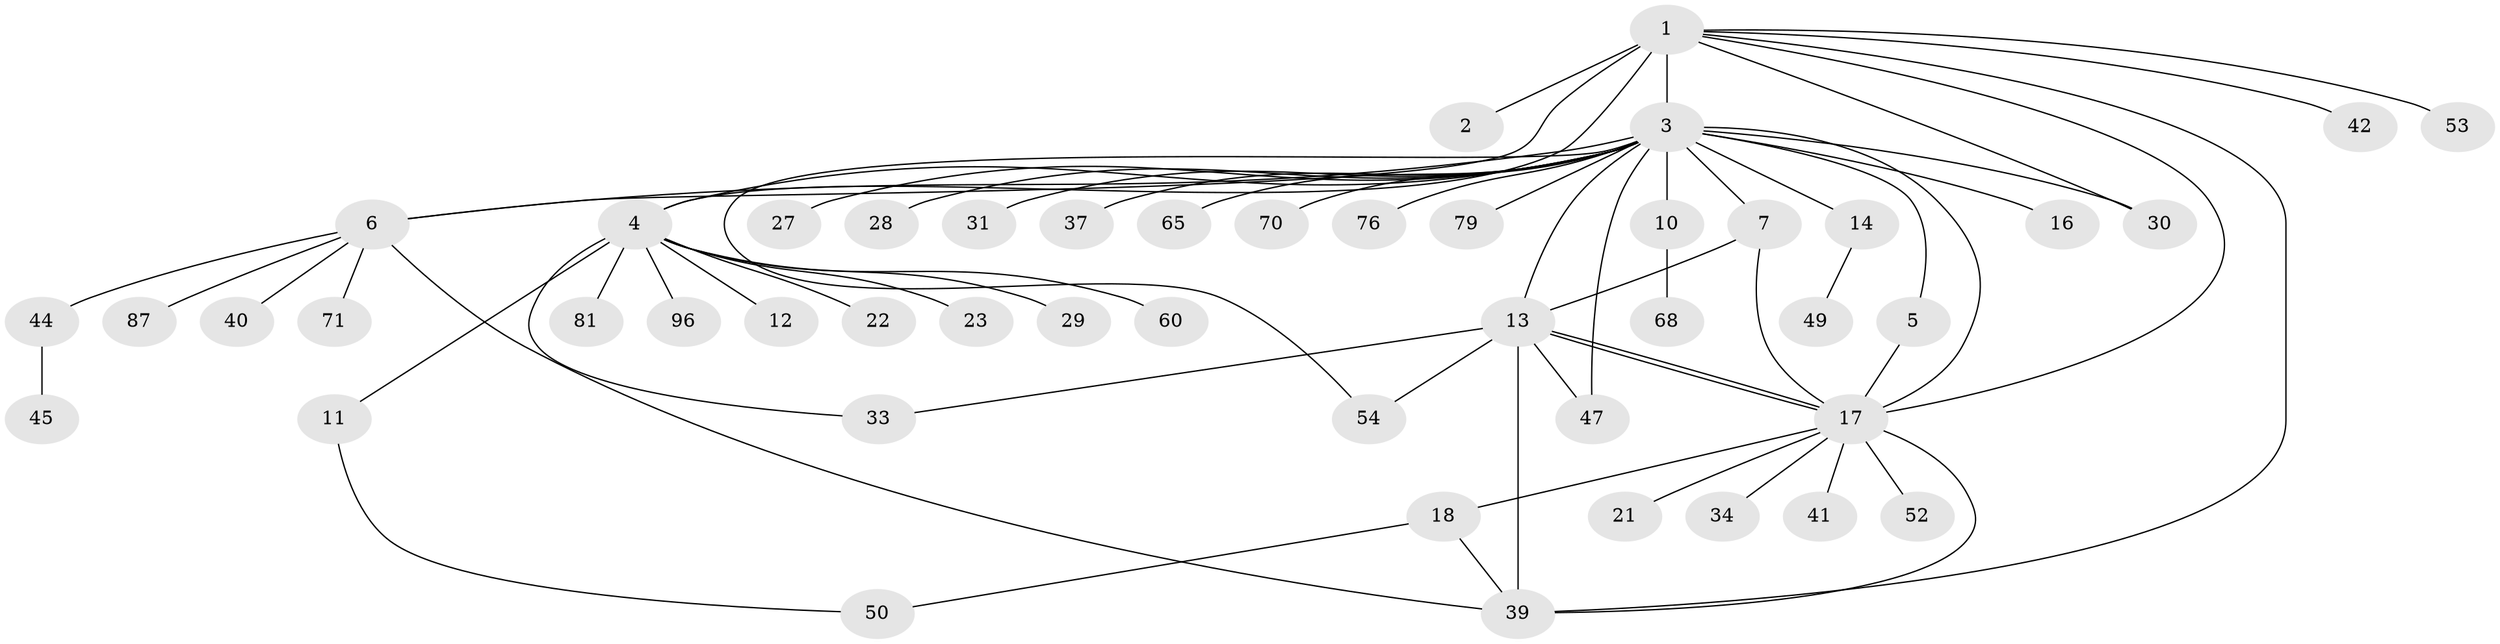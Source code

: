 // original degree distribution, {11: 0.010416666666666666, 1: 0.53125, 22: 0.010416666666666666, 12: 0.010416666666666666, 2: 0.19791666666666666, 10: 0.010416666666666666, 5: 0.010416666666666666, 9: 0.010416666666666666, 3: 0.125, 14: 0.010416666666666666, 16: 0.010416666666666666, 4: 0.041666666666666664, 6: 0.020833333333333332}
// Generated by graph-tools (version 1.1) at 2025/18/03/04/25 18:18:21]
// undirected, 48 vertices, 64 edges
graph export_dot {
graph [start="1"]
  node [color=gray90,style=filled];
  1;
  2;
  3 [super="+25+8+38"];
  4 [super="+15"];
  5;
  6 [super="+32"];
  7 [super="+82"];
  10;
  11 [super="+35"];
  12;
  13 [super="+24+36+78+90+88+73"];
  14;
  16 [super="+43"];
  17 [super="+26+20+92"];
  18 [super="+19+85+66"];
  21;
  22 [super="+48"];
  23;
  27;
  28;
  29;
  30;
  31;
  33;
  34;
  37;
  39 [super="+56+72"];
  40;
  41 [super="+84"];
  42;
  44 [super="+59+91"];
  45;
  47;
  49;
  50 [super="+57"];
  52;
  53;
  54 [super="+94+75"];
  60;
  65;
  68;
  70;
  71;
  76 [super="+77"];
  79;
  81;
  87;
  96;
  1 -- 2;
  1 -- 3 [weight=3];
  1 -- 4;
  1 -- 6;
  1 -- 17;
  1 -- 30;
  1 -- 39;
  1 -- 42;
  1 -- 53;
  3 -- 5;
  3 -- 6 [weight=2];
  3 -- 7 [weight=2];
  3 -- 10 [weight=2];
  3 -- 14;
  3 -- 16;
  3 -- 17 [weight=4];
  3 -- 27;
  3 -- 28;
  3 -- 30 [weight=2];
  3 -- 37;
  3 -- 54;
  3 -- 65;
  3 -- 70;
  3 -- 76;
  3 -- 31;
  3 -- 79;
  3 -- 13 [weight=2];
  3 -- 4;
  3 -- 47;
  4 -- 11;
  4 -- 12;
  4 -- 22;
  4 -- 23;
  4 -- 29;
  4 -- 33;
  4 -- 60;
  4 -- 81;
  4 -- 96;
  5 -- 17;
  6 -- 40;
  6 -- 44;
  6 -- 71;
  6 -- 87;
  6 -- 39;
  7 -- 13;
  7 -- 17;
  10 -- 68;
  11 -- 50;
  13 -- 17 [weight=2];
  13 -- 17;
  13 -- 33;
  13 -- 39 [weight=2];
  13 -- 54;
  13 -- 47;
  14 -- 49;
  17 -- 18;
  17 -- 21;
  17 -- 34;
  17 -- 41;
  17 -- 52;
  17 -- 39;
  18 -- 50;
  18 -- 39;
  44 -- 45;
}
